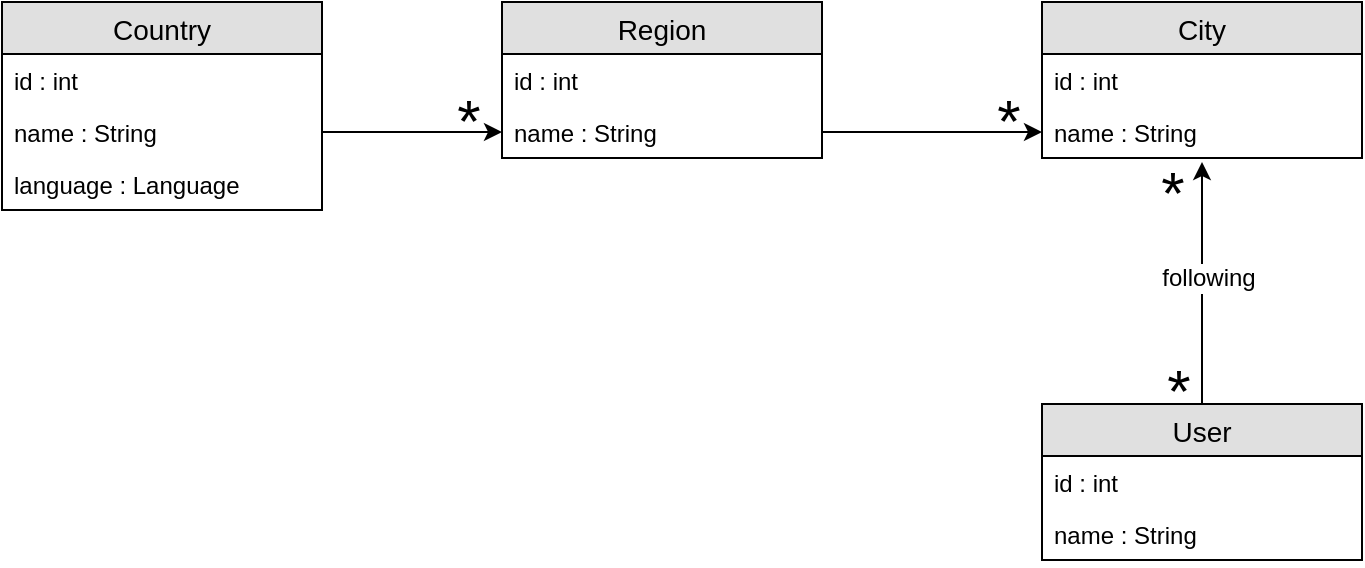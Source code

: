 <mxfile version="12.8.8" type="github">
  <diagram id="eA1mtWj_l34Y03SNg3yZ" name="Page-1">
    <mxGraphModel dx="1465" dy="801" grid="1" gridSize="10" guides="1" tooltips="1" connect="1" arrows="1" fold="1" page="1" pageScale="1" pageWidth="850" pageHeight="1100" math="0" shadow="0">
      <root>
        <mxCell id="0" />
        <mxCell id="1" parent="0" />
        <mxCell id="3C7-bJ41_THi4yNPGaUl-1" value="Country" style="swimlane;fontStyle=0;childLayout=stackLayout;horizontal=1;startSize=26;fillColor=#e0e0e0;horizontalStack=0;resizeParent=1;resizeParentMax=0;resizeLast=0;collapsible=1;marginBottom=0;swimlaneFillColor=#ffffff;align=center;fontSize=14;" vertex="1" parent="1">
          <mxGeometry x="60" y="310" width="160" height="104" as="geometry" />
        </mxCell>
        <mxCell id="3C7-bJ41_THi4yNPGaUl-2" value="id : int&#xa;" style="text;strokeColor=none;fillColor=none;spacingLeft=4;spacingRight=4;overflow=hidden;rotatable=0;points=[[0,0.5],[1,0.5]];portConstraint=eastwest;fontSize=12;" vertex="1" parent="3C7-bJ41_THi4yNPGaUl-1">
          <mxGeometry y="26" width="160" height="26" as="geometry" />
        </mxCell>
        <mxCell id="3C7-bJ41_THi4yNPGaUl-3" value="name : String&#xa;" style="text;strokeColor=none;fillColor=none;spacingLeft=4;spacingRight=4;overflow=hidden;rotatable=0;points=[[0,0.5],[1,0.5]];portConstraint=eastwest;fontSize=12;" vertex="1" parent="3C7-bJ41_THi4yNPGaUl-1">
          <mxGeometry y="52" width="160" height="26" as="geometry" />
        </mxCell>
        <mxCell id="3C7-bJ41_THi4yNPGaUl-4" value="language : Language&#xa;" style="text;strokeColor=none;fillColor=none;spacingLeft=4;spacingRight=4;overflow=hidden;rotatable=0;points=[[0,0.5],[1,0.5]];portConstraint=eastwest;fontSize=12;" vertex="1" parent="3C7-bJ41_THi4yNPGaUl-1">
          <mxGeometry y="78" width="160" height="26" as="geometry" />
        </mxCell>
        <mxCell id="3C7-bJ41_THi4yNPGaUl-14" style="edgeStyle=orthogonalEdgeStyle;rounded=0;orthogonalLoop=1;jettySize=auto;html=1;exitX=1;exitY=0.5;exitDx=0;exitDy=0;entryX=0;entryY=0.5;entryDx=0;entryDy=0;" edge="1" parent="1" source="3C7-bJ41_THi4yNPGaUl-3" target="3C7-bJ41_THi4yNPGaUl-8">
          <mxGeometry relative="1" as="geometry" />
        </mxCell>
        <mxCell id="3C7-bJ41_THi4yNPGaUl-16" value="&lt;div style=&quot;font-size: 30px&quot;&gt;&lt;font style=&quot;font-size: 30px&quot;&gt;*&lt;/font&gt;&lt;/div&gt;" style="text;html=1;align=center;verticalAlign=middle;resizable=0;points=[];labelBackgroundColor=none;" vertex="1" connectable="0" parent="3C7-bJ41_THi4yNPGaUl-14">
          <mxGeometry x="0.723" y="-2" relative="1" as="geometry">
            <mxPoint x="-5" y="-8" as="offset" />
          </mxGeometry>
        </mxCell>
        <mxCell id="3C7-bJ41_THi4yNPGaUl-20" value="&lt;div style=&quot;font-size: 30px&quot;&gt;&lt;font style=&quot;font-size: 30px&quot;&gt;*&lt;/font&gt;&lt;/div&gt;" style="text;html=1;align=center;verticalAlign=middle;resizable=0;points=[];labelBackgroundColor=none;" vertex="1" connectable="0" parent="1">
          <mxGeometry x="565" y="376" as="geometry">
            <mxPoint x="-2" y="-7" as="offset" />
          </mxGeometry>
        </mxCell>
        <mxCell id="3C7-bJ41_THi4yNPGaUl-25" style="edgeStyle=orthogonalEdgeStyle;rounded=0;orthogonalLoop=1;jettySize=auto;html=1;entryX=0;entryY=0.5;entryDx=0;entryDy=0;exitX=1;exitY=0.5;exitDx=0;exitDy=0;" edge="1" parent="1" source="3C7-bJ41_THi4yNPGaUl-8" target="3C7-bJ41_THi4yNPGaUl-23">
          <mxGeometry relative="1" as="geometry" />
        </mxCell>
        <mxCell id="3C7-bJ41_THi4yNPGaUl-6" value="Region" style="swimlane;fontStyle=0;childLayout=stackLayout;horizontal=1;startSize=26;fillColor=#e0e0e0;horizontalStack=0;resizeParent=1;resizeParentMax=0;resizeLast=0;collapsible=1;marginBottom=0;swimlaneFillColor=#ffffff;align=center;fontSize=14;" vertex="1" parent="1">
          <mxGeometry x="310" y="310" width="160" height="78" as="geometry" />
        </mxCell>
        <mxCell id="3C7-bJ41_THi4yNPGaUl-7" value="id : int" style="text;strokeColor=none;fillColor=none;spacingLeft=4;spacingRight=4;overflow=hidden;rotatable=0;points=[[0,0.5],[1,0.5]];portConstraint=eastwest;fontSize=12;" vertex="1" parent="3C7-bJ41_THi4yNPGaUl-6">
          <mxGeometry y="26" width="160" height="26" as="geometry" />
        </mxCell>
        <mxCell id="3C7-bJ41_THi4yNPGaUl-8" value="name : String" style="text;strokeColor=none;fillColor=none;spacingLeft=4;spacingRight=4;overflow=hidden;rotatable=0;points=[[0,0.5],[1,0.5]];portConstraint=eastwest;fontSize=12;" vertex="1" parent="3C7-bJ41_THi4yNPGaUl-6">
          <mxGeometry y="52" width="160" height="26" as="geometry" />
        </mxCell>
        <mxCell id="3C7-bJ41_THi4yNPGaUl-21" value="City" style="swimlane;fontStyle=0;childLayout=stackLayout;horizontal=1;startSize=26;fillColor=#e0e0e0;horizontalStack=0;resizeParent=1;resizeParentMax=0;resizeLast=0;collapsible=1;marginBottom=0;swimlaneFillColor=#ffffff;align=center;fontSize=14;" vertex="1" parent="1">
          <mxGeometry x="580" y="310" width="160" height="78" as="geometry" />
        </mxCell>
        <mxCell id="3C7-bJ41_THi4yNPGaUl-22" value="id : int&#xa;" style="text;strokeColor=none;fillColor=none;spacingLeft=4;spacingRight=4;overflow=hidden;rotatable=0;points=[[0,0.5],[1,0.5]];portConstraint=eastwest;fontSize=12;" vertex="1" parent="3C7-bJ41_THi4yNPGaUl-21">
          <mxGeometry y="26" width="160" height="26" as="geometry" />
        </mxCell>
        <mxCell id="3C7-bJ41_THi4yNPGaUl-23" value="name : String" style="text;strokeColor=none;fillColor=none;spacingLeft=4;spacingRight=4;overflow=hidden;rotatable=0;points=[[0,0.5],[1,0.5]];portConstraint=eastwest;fontSize=12;" vertex="1" parent="3C7-bJ41_THi4yNPGaUl-21">
          <mxGeometry y="52" width="160" height="26" as="geometry" />
        </mxCell>
        <mxCell id="3C7-bJ41_THi4yNPGaUl-30" style="edgeStyle=orthogonalEdgeStyle;rounded=0;orthogonalLoop=1;jettySize=auto;html=1;" edge="1" parent="1" source="3C7-bJ41_THi4yNPGaUl-27">
          <mxGeometry relative="1" as="geometry">
            <mxPoint x="660" y="390" as="targetPoint" />
          </mxGeometry>
        </mxCell>
        <mxCell id="3C7-bJ41_THi4yNPGaUl-34" value="&lt;font style=&quot;font-size: 12px&quot;&gt;following&lt;/font&gt;" style="text;html=1;align=center;verticalAlign=middle;resizable=0;points=[];labelBackgroundColor=#ffffff;" vertex="1" connectable="0" parent="3C7-bJ41_THi4yNPGaUl-30">
          <mxGeometry x="0.24" y="-3" relative="1" as="geometry">
            <mxPoint x="-1" y="12" as="offset" />
          </mxGeometry>
        </mxCell>
        <mxCell id="3C7-bJ41_THi4yNPGaUl-27" value="User" style="swimlane;fontStyle=0;childLayout=stackLayout;horizontal=1;startSize=26;fillColor=#e0e0e0;horizontalStack=0;resizeParent=1;resizeParentMax=0;resizeLast=0;collapsible=1;marginBottom=0;swimlaneFillColor=#ffffff;align=center;fontSize=14;" vertex="1" parent="1">
          <mxGeometry x="580" y="511" width="160" height="78" as="geometry" />
        </mxCell>
        <mxCell id="3C7-bJ41_THi4yNPGaUl-28" value="id : int&#xa;" style="text;strokeColor=none;fillColor=none;spacingLeft=4;spacingRight=4;overflow=hidden;rotatable=0;points=[[0,0.5],[1,0.5]];portConstraint=eastwest;fontSize=12;" vertex="1" parent="3C7-bJ41_THi4yNPGaUl-27">
          <mxGeometry y="26" width="160" height="26" as="geometry" />
        </mxCell>
        <mxCell id="3C7-bJ41_THi4yNPGaUl-29" value="name : String" style="text;strokeColor=none;fillColor=none;spacingLeft=4;spacingRight=4;overflow=hidden;rotatable=0;points=[[0,0.5],[1,0.5]];portConstraint=eastwest;fontSize=12;" vertex="1" parent="3C7-bJ41_THi4yNPGaUl-27">
          <mxGeometry y="52" width="160" height="26" as="geometry" />
        </mxCell>
        <mxCell id="3C7-bJ41_THi4yNPGaUl-32" value="&lt;div style=&quot;font-size: 30px&quot;&gt;&lt;font style=&quot;font-size: 30px&quot;&gt;*&lt;/font&gt;&lt;/div&gt;" style="text;html=1;align=center;verticalAlign=middle;resizable=0;points=[];labelBackgroundColor=none;" vertex="1" connectable="0" parent="1">
          <mxGeometry x="647" y="412" as="geometry">
            <mxPoint x="-2" y="-7" as="offset" />
          </mxGeometry>
        </mxCell>
        <mxCell id="3C7-bJ41_THi4yNPGaUl-33" value="&lt;div style=&quot;font-size: 30px&quot;&gt;&lt;font style=&quot;font-size: 30px&quot;&gt;*&lt;/font&gt;&lt;/div&gt;" style="text;html=1;align=center;verticalAlign=middle;resizable=0;points=[];labelBackgroundColor=none;" vertex="1" connectable="0" parent="1">
          <mxGeometry x="650" y="511" as="geometry">
            <mxPoint x="-2" y="-7" as="offset" />
          </mxGeometry>
        </mxCell>
      </root>
    </mxGraphModel>
  </diagram>
</mxfile>

